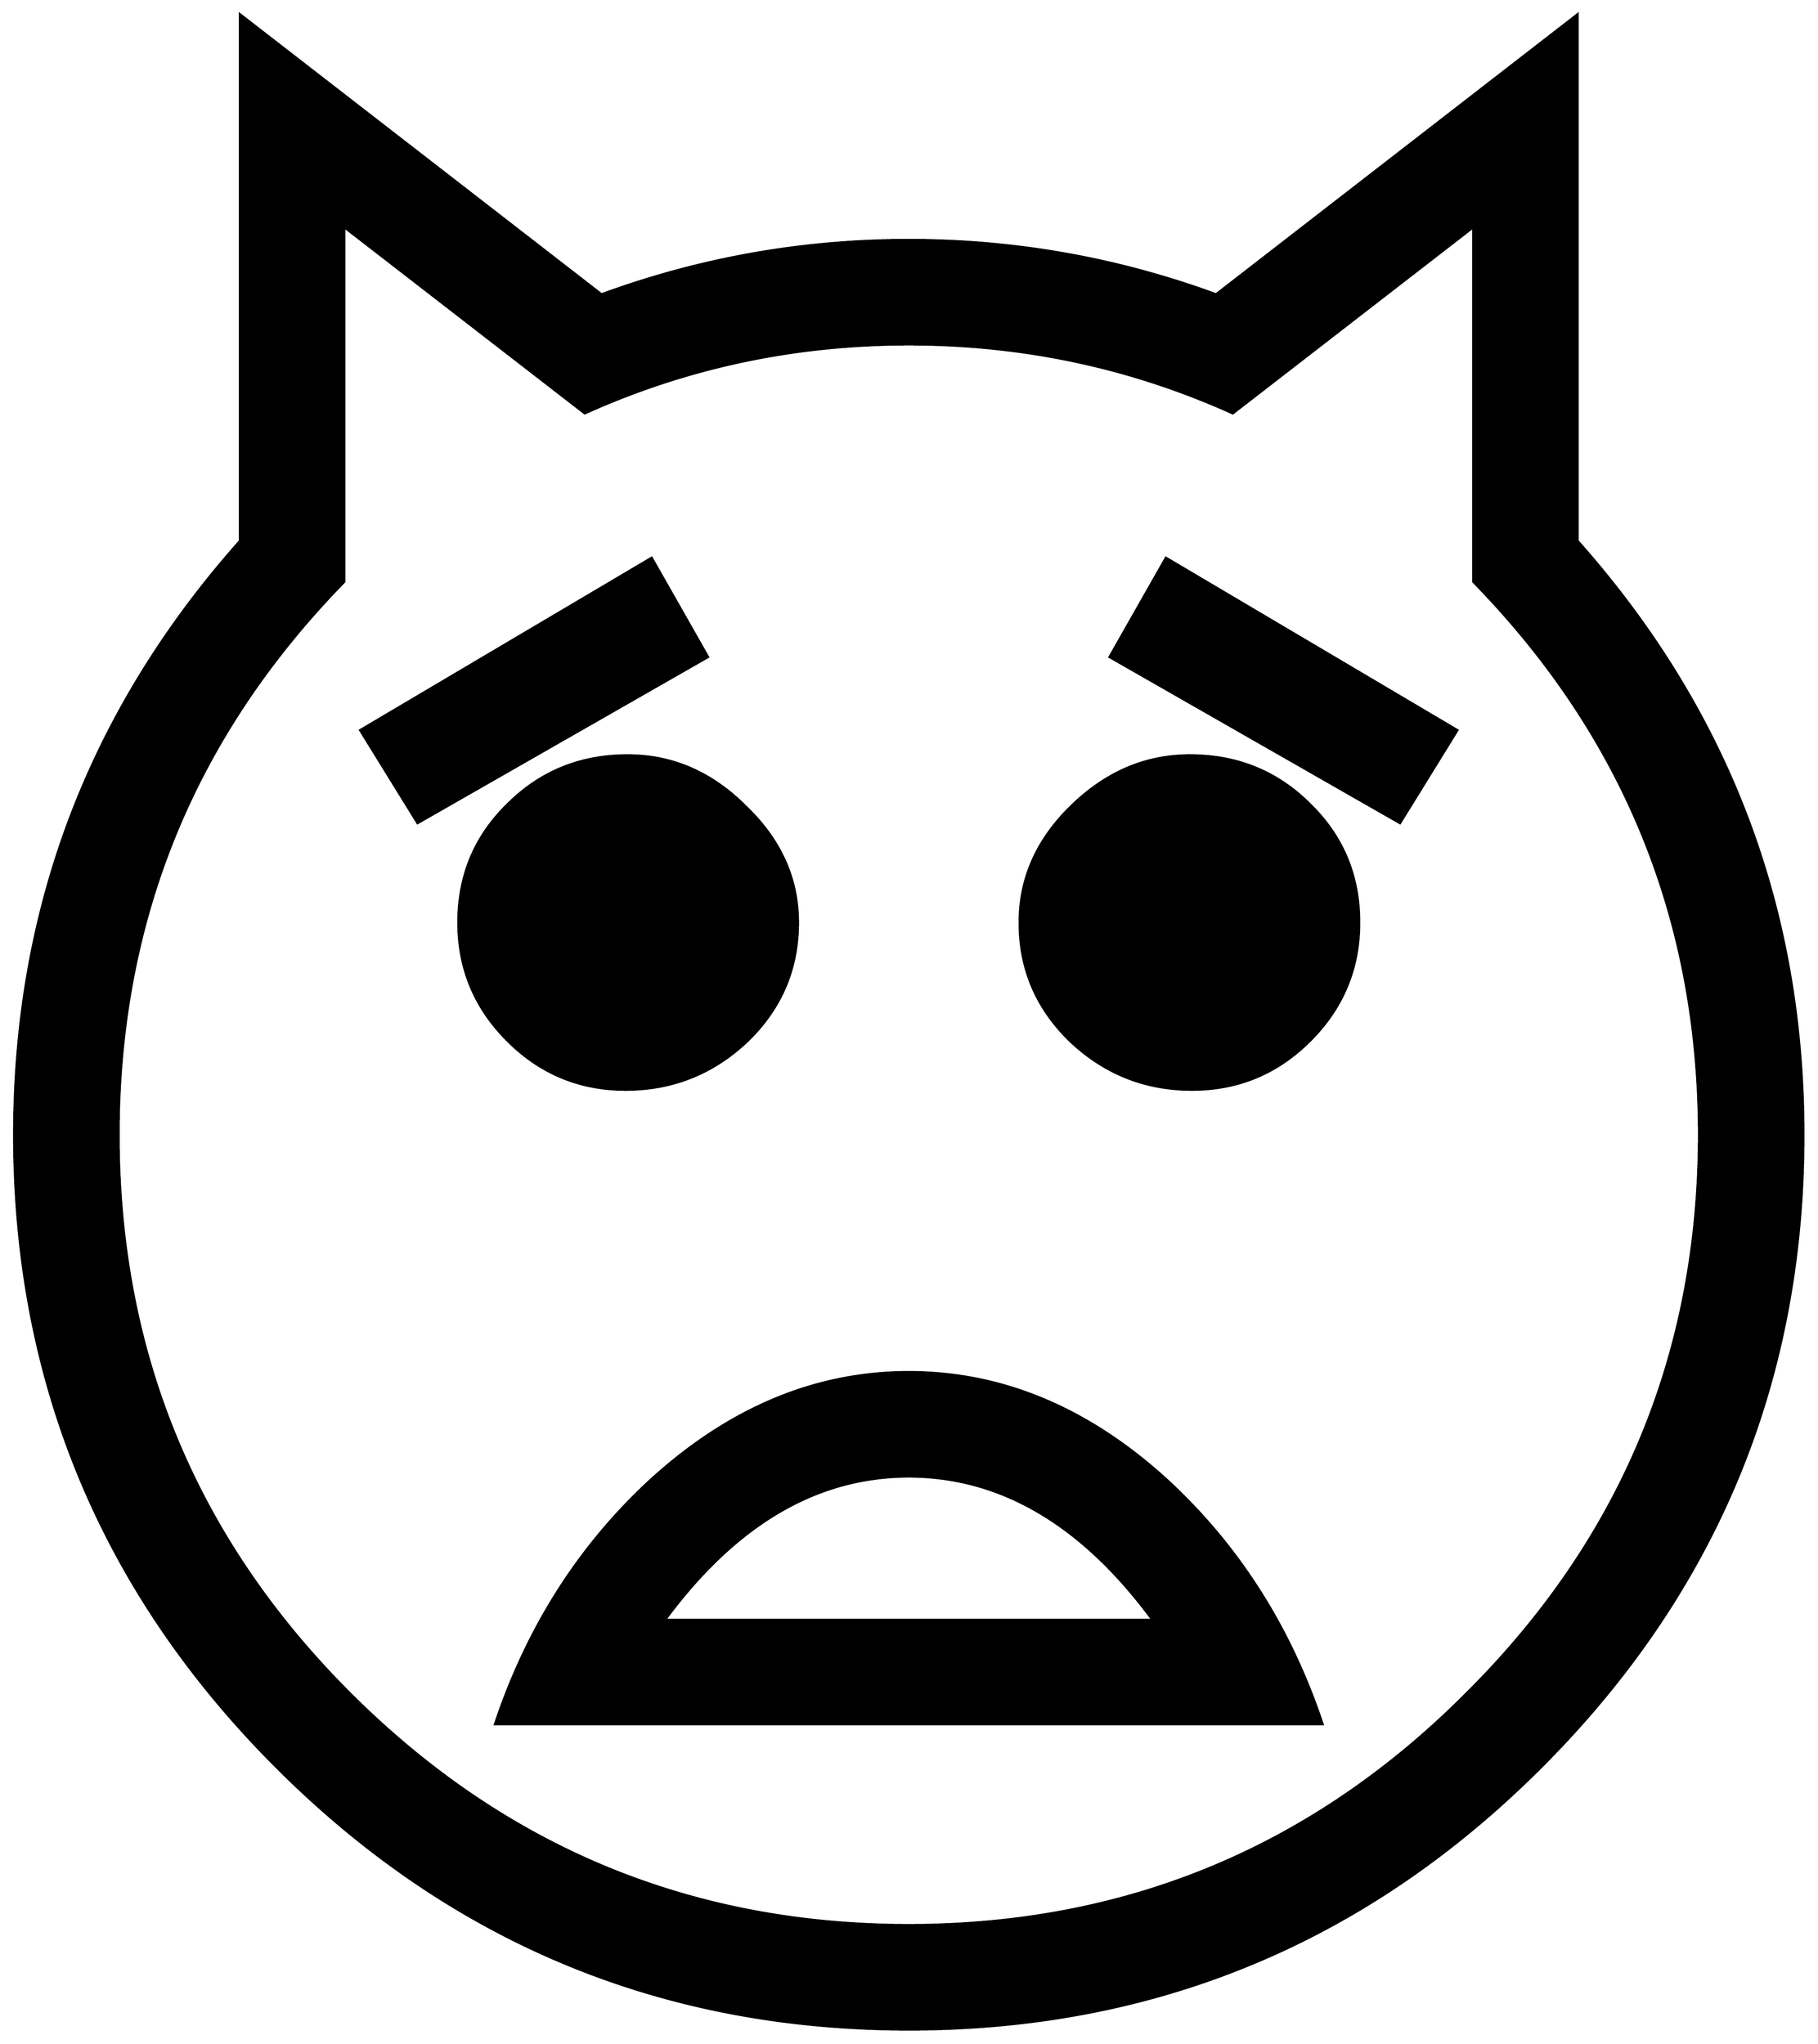 


\begin{tikzpicture}[y=0.80pt, x=0.80pt, yscale=-1.0, xscale=1.0, inner sep=0pt, outer sep=0pt]
\begin{scope}[shift={(100.0,1706.0)},nonzero rule]
  \path[draw=.,fill=.,line width=1.600pt] (1794.0,-474.0) ..
    controls (1794.0,-238.0) and (1710.333,-36.333) ..
    (1543.0,131.0) .. controls (1375.667,298.333) and (1174.0,382.0)
    .. (938.0,382.0) .. controls (702.0,382.0) and (500.333,298.333)
    .. (333.0,131.0) .. controls (165.667,-36.333) and (82.0,-238.0)
    .. (82.0,-474.0) .. controls (82.0,-690.667) and
    (154.0,-880.0) .. (298.0,-1042.0) -- (298.0,-1546.0) --
    (644.0,-1278.0) .. controls (738.667,-1312.667) and
    (836.667,-1330.0) .. (938.0,-1330.0) .. controls
    (1039.333,-1330.0) and (1137.333,-1312.667) .. (1232.0,-1278.0) --
    (1578.0,-1546.0) -- (1578.0,-1042.0) .. controls
    (1722.0,-880.0) and (1794.0,-690.667) .. (1794.0,-474.0) --
    cycle(1694.0,-474.0) .. controls (1694.0,-679.333) and
    (1622.0,-855.667) .. (1478.0,-1003.0) -- (1478.0,-1342.0) --
    (1248.0,-1164.0) .. controls (1150.667,-1208.0) and
    (1047.333,-1230.0) .. (938.0,-1230.0) .. controls
    (828.667,-1230.0) and (725.333,-1208.0) .. (628.0,-1164.0) --
    (398.0,-1342.0) -- (398.0,-1003.0) .. controls
    (254.0,-855.667) and (182.0,-679.333) .. (182.0,-474.0) ..
    controls (182.0,-265.333) and (255.667,-87.333) .. (403.0,60.0) ..
    controls (551.0,208.0) and (729.333,282.0) .. (938.0,282.0) ..
    controls (1146.667,282.0) and (1324.667,208.0) .. (1472.0,60.0)
    .. controls (1620.0,-87.333) and (1694.0,-265.333) ..
    (1694.0,-474.0) -- cycle(1463.0,-861.0) -- (1408.0,-772.0)
    -- (1130.0,-931.0) -- (1184.0,-1026.0) -- (1463.0,-861.0) --
    cycle(1369.0,-677.0) .. controls (1369.0,-633.0) and
    (1353.333,-595.333) .. (1322.0,-564.0) .. controls
    (1290.667,-532.667) and (1253.0,-517.0) .. (1209.0,-517.0) ..
    controls (1164.333,-517.0) and (1125.667,-532.333) ..
    (1093.0,-563.0) .. controls (1060.333,-594.333) and
    (1044.0,-632.333) .. (1044.0,-677.0) .. controls
    (1044.0,-719.0) and (1060.333,-756.0) .. (1093.0,-788.0) ..
    controls (1126.333,-820.667) and (1164.333,-837.0) ..
    (1207.0,-837.0) .. controls (1252.333,-837.0) and
    (1290.667,-821.333) .. (1322.0,-790.0) .. controls
    (1353.333,-759.333) and (1369.0,-721.667) .. (1369.0,-677.0) --
    cycle(746.0,-931.0) -- (468.0,-772.0) -- (413.0,-861.0) --
    (692.0,-1026.0) -- (746.0,-931.0) -- cycle(832.0,-677.0) ..
    controls (832.0,-632.333) and (815.667,-594.333) .. (783.0,-563.0)
    .. controls (750.333,-532.333) and (711.667,-517.0) ..
    (667.0,-517.0) .. controls (623.0,-517.0) and (585.333,-532.667)
    .. (554.0,-564.0) .. controls (522.667,-595.333) and
    (507.0,-633.0) .. (507.0,-677.0) .. controls (507.0,-721.667)
    and (522.667,-759.333) .. (554.0,-790.0) .. controls
    (585.333,-821.333) and (623.667,-837.0) .. (669.0,-837.0) ..
    controls (711.667,-837.0) and (749.333,-820.667) .. (782.0,-788.0)
    .. controls (815.333,-756.0) and (832.0,-719.0) ..
    (832.0,-677.0) -- cycle(1334.0,90.0) -- (542.0,90.0) ..
    controls (572.667,-2.0) and (621.667,-79.333) .. (689.0,-142.0) ..
    controls (765.0,-212.0) and (848.0,-247.0) .. (938.0,-247.0)
    .. controls (1028.0,-247.0) and (1111.0,-212.0) ..
    (1187.0,-142.0) .. controls (1254.333,-79.333) and (1303.333,-2.0)
    .. (1334.0,90.0) -- cycle(1171.0,-10.0) .. controls
    (1103.667,-101.333) and (1026.0,-147.0) .. (938.0,-147.0) ..
    controls (850.0,-147.0) and (772.333,-101.333) .. (705.0,-10.0)
    -- (1171.0,-10.0) -- cycle;
\end{scope}

\end{tikzpicture}


